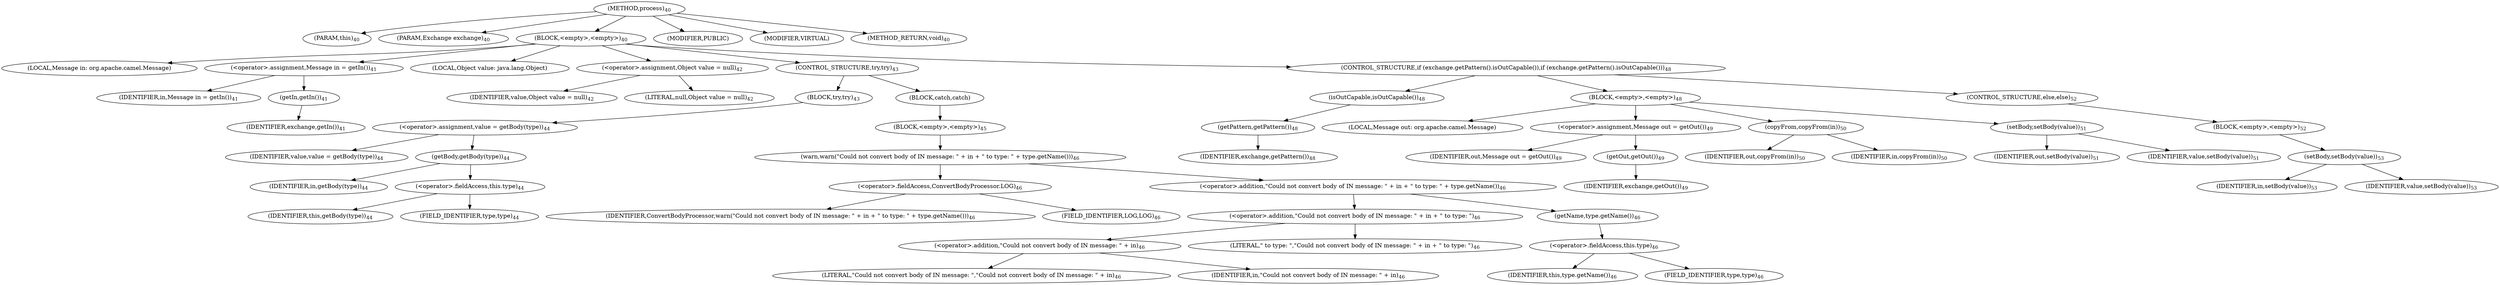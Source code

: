 digraph "process" {  
"35" [label = <(METHOD,process)<SUB>40</SUB>> ]
"36" [label = <(PARAM,this)<SUB>40</SUB>> ]
"37" [label = <(PARAM,Exchange exchange)<SUB>40</SUB>> ]
"38" [label = <(BLOCK,&lt;empty&gt;,&lt;empty&gt;)<SUB>40</SUB>> ]
"39" [label = <(LOCAL,Message in: org.apache.camel.Message)> ]
"40" [label = <(&lt;operator&gt;.assignment,Message in = getIn())<SUB>41</SUB>> ]
"41" [label = <(IDENTIFIER,in,Message in = getIn())<SUB>41</SUB>> ]
"42" [label = <(getIn,getIn())<SUB>41</SUB>> ]
"43" [label = <(IDENTIFIER,exchange,getIn())<SUB>41</SUB>> ]
"44" [label = <(LOCAL,Object value: java.lang.Object)> ]
"45" [label = <(&lt;operator&gt;.assignment,Object value = null)<SUB>42</SUB>> ]
"46" [label = <(IDENTIFIER,value,Object value = null)<SUB>42</SUB>> ]
"47" [label = <(LITERAL,null,Object value = null)<SUB>42</SUB>> ]
"48" [label = <(CONTROL_STRUCTURE,try,try)<SUB>43</SUB>> ]
"49" [label = <(BLOCK,try,try)<SUB>43</SUB>> ]
"50" [label = <(&lt;operator&gt;.assignment,value = getBody(type))<SUB>44</SUB>> ]
"51" [label = <(IDENTIFIER,value,value = getBody(type))<SUB>44</SUB>> ]
"52" [label = <(getBody,getBody(type))<SUB>44</SUB>> ]
"53" [label = <(IDENTIFIER,in,getBody(type))<SUB>44</SUB>> ]
"54" [label = <(&lt;operator&gt;.fieldAccess,this.type)<SUB>44</SUB>> ]
"55" [label = <(IDENTIFIER,this,getBody(type))<SUB>44</SUB>> ]
"56" [label = <(FIELD_IDENTIFIER,type,type)<SUB>44</SUB>> ]
"57" [label = <(BLOCK,catch,catch)> ]
"58" [label = <(BLOCK,&lt;empty&gt;,&lt;empty&gt;)<SUB>45</SUB>> ]
"59" [label = <(warn,warn(&quot;Could not convert body of IN message: &quot; + in + &quot; to type: &quot; + type.getName()))<SUB>46</SUB>> ]
"60" [label = <(&lt;operator&gt;.fieldAccess,ConvertBodyProcessor.LOG)<SUB>46</SUB>> ]
"61" [label = <(IDENTIFIER,ConvertBodyProcessor,warn(&quot;Could not convert body of IN message: &quot; + in + &quot; to type: &quot; + type.getName()))<SUB>46</SUB>> ]
"62" [label = <(FIELD_IDENTIFIER,LOG,LOG)<SUB>46</SUB>> ]
"63" [label = <(&lt;operator&gt;.addition,&quot;Could not convert body of IN message: &quot; + in + &quot; to type: &quot; + type.getName())<SUB>46</SUB>> ]
"64" [label = <(&lt;operator&gt;.addition,&quot;Could not convert body of IN message: &quot; + in + &quot; to type: &quot;)<SUB>46</SUB>> ]
"65" [label = <(&lt;operator&gt;.addition,&quot;Could not convert body of IN message: &quot; + in)<SUB>46</SUB>> ]
"66" [label = <(LITERAL,&quot;Could not convert body of IN message: &quot;,&quot;Could not convert body of IN message: &quot; + in)<SUB>46</SUB>> ]
"67" [label = <(IDENTIFIER,in,&quot;Could not convert body of IN message: &quot; + in)<SUB>46</SUB>> ]
"68" [label = <(LITERAL,&quot; to type: &quot;,&quot;Could not convert body of IN message: &quot; + in + &quot; to type: &quot;)<SUB>46</SUB>> ]
"69" [label = <(getName,type.getName())<SUB>46</SUB>> ]
"70" [label = <(&lt;operator&gt;.fieldAccess,this.type)<SUB>46</SUB>> ]
"71" [label = <(IDENTIFIER,this,type.getName())<SUB>46</SUB>> ]
"72" [label = <(FIELD_IDENTIFIER,type,type)<SUB>46</SUB>> ]
"73" [label = <(CONTROL_STRUCTURE,if (exchange.getPattern().isOutCapable()),if (exchange.getPattern().isOutCapable()))<SUB>48</SUB>> ]
"74" [label = <(isOutCapable,isOutCapable())<SUB>48</SUB>> ]
"75" [label = <(getPattern,getPattern())<SUB>48</SUB>> ]
"76" [label = <(IDENTIFIER,exchange,getPattern())<SUB>48</SUB>> ]
"77" [label = <(BLOCK,&lt;empty&gt;,&lt;empty&gt;)<SUB>48</SUB>> ]
"78" [label = <(LOCAL,Message out: org.apache.camel.Message)> ]
"79" [label = <(&lt;operator&gt;.assignment,Message out = getOut())<SUB>49</SUB>> ]
"80" [label = <(IDENTIFIER,out,Message out = getOut())<SUB>49</SUB>> ]
"81" [label = <(getOut,getOut())<SUB>49</SUB>> ]
"82" [label = <(IDENTIFIER,exchange,getOut())<SUB>49</SUB>> ]
"83" [label = <(copyFrom,copyFrom(in))<SUB>50</SUB>> ]
"84" [label = <(IDENTIFIER,out,copyFrom(in))<SUB>50</SUB>> ]
"85" [label = <(IDENTIFIER,in,copyFrom(in))<SUB>50</SUB>> ]
"86" [label = <(setBody,setBody(value))<SUB>51</SUB>> ]
"87" [label = <(IDENTIFIER,out,setBody(value))<SUB>51</SUB>> ]
"88" [label = <(IDENTIFIER,value,setBody(value))<SUB>51</SUB>> ]
"89" [label = <(CONTROL_STRUCTURE,else,else)<SUB>52</SUB>> ]
"90" [label = <(BLOCK,&lt;empty&gt;,&lt;empty&gt;)<SUB>52</SUB>> ]
"91" [label = <(setBody,setBody(value))<SUB>53</SUB>> ]
"92" [label = <(IDENTIFIER,in,setBody(value))<SUB>53</SUB>> ]
"93" [label = <(IDENTIFIER,value,setBody(value))<SUB>53</SUB>> ]
"94" [label = <(MODIFIER,PUBLIC)> ]
"95" [label = <(MODIFIER,VIRTUAL)> ]
"96" [label = <(METHOD_RETURN,void)<SUB>40</SUB>> ]
  "35" -> "36" 
  "35" -> "37" 
  "35" -> "38" 
  "35" -> "94" 
  "35" -> "95" 
  "35" -> "96" 
  "38" -> "39" 
  "38" -> "40" 
  "38" -> "44" 
  "38" -> "45" 
  "38" -> "48" 
  "38" -> "73" 
  "40" -> "41" 
  "40" -> "42" 
  "42" -> "43" 
  "45" -> "46" 
  "45" -> "47" 
  "48" -> "49" 
  "48" -> "57" 
  "49" -> "50" 
  "50" -> "51" 
  "50" -> "52" 
  "52" -> "53" 
  "52" -> "54" 
  "54" -> "55" 
  "54" -> "56" 
  "57" -> "58" 
  "58" -> "59" 
  "59" -> "60" 
  "59" -> "63" 
  "60" -> "61" 
  "60" -> "62" 
  "63" -> "64" 
  "63" -> "69" 
  "64" -> "65" 
  "64" -> "68" 
  "65" -> "66" 
  "65" -> "67" 
  "69" -> "70" 
  "70" -> "71" 
  "70" -> "72" 
  "73" -> "74" 
  "73" -> "77" 
  "73" -> "89" 
  "74" -> "75" 
  "75" -> "76" 
  "77" -> "78" 
  "77" -> "79" 
  "77" -> "83" 
  "77" -> "86" 
  "79" -> "80" 
  "79" -> "81" 
  "81" -> "82" 
  "83" -> "84" 
  "83" -> "85" 
  "86" -> "87" 
  "86" -> "88" 
  "89" -> "90" 
  "90" -> "91" 
  "91" -> "92" 
  "91" -> "93" 
}
